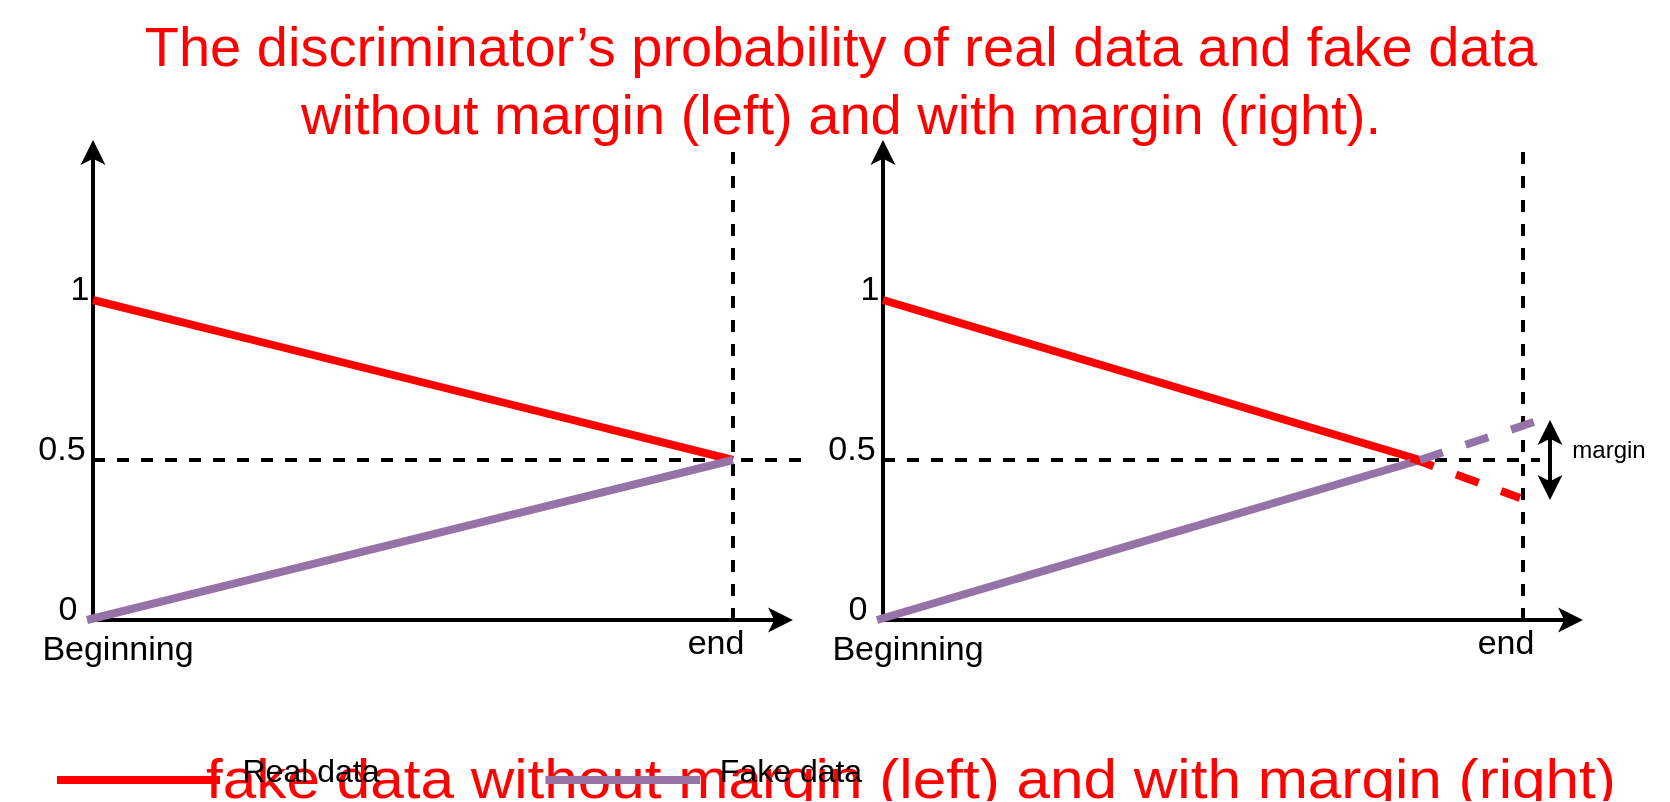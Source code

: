 <mxfile version="22.1.3" type="github">
  <diagram name="Page-1" id="xanJDPaVtpuf2QOxGpdZ">
    <mxGraphModel dx="2261" dy="1996" grid="1" gridSize="10" guides="1" tooltips="1" connect="1" arrows="1" fold="1" page="1" pageScale="1" pageWidth="827" pageHeight="1169" math="0" shadow="0">
      <root>
        <mxCell id="0" />
        <mxCell id="1" parent="0" />
        <mxCell id="lr0zPC8sNIRFxPN0SUq7-1" value="" style="endArrow=classic;html=1;rounded=0;strokeWidth=2;" edge="1" parent="1">
          <mxGeometry width="50" height="50" relative="1" as="geometry">
            <mxPoint x="35.5" y="-760" as="sourcePoint" />
            <mxPoint x="35.5" y="-1000" as="targetPoint" />
          </mxGeometry>
        </mxCell>
        <mxCell id="lr0zPC8sNIRFxPN0SUq7-2" value="" style="endArrow=classic;html=1;rounded=0;strokeWidth=2;" edge="1" parent="1">
          <mxGeometry width="50" height="50" relative="1" as="geometry">
            <mxPoint x="35.5" y="-760" as="sourcePoint" />
            <mxPoint x="385.5" y="-760" as="targetPoint" />
          </mxGeometry>
        </mxCell>
        <mxCell id="lr0zPC8sNIRFxPN0SUq7-3" value="" style="endArrow=none;dashed=1;html=1;rounded=0;strokeWidth=2;" edge="1" parent="1">
          <mxGeometry width="50" height="50" relative="1" as="geometry">
            <mxPoint x="35.5" y="-840" as="sourcePoint" />
            <mxPoint x="395.5" y="-840" as="targetPoint" />
          </mxGeometry>
        </mxCell>
        <mxCell id="lr0zPC8sNIRFxPN0SUq7-4" value="" style="endArrow=none;dashed=1;html=1;rounded=0;strokeWidth=2;" edge="1" parent="1">
          <mxGeometry width="50" height="50" relative="1" as="geometry">
            <mxPoint x="355.5" y="-760" as="sourcePoint" />
            <mxPoint x="355.5" y="-1000" as="targetPoint" />
          </mxGeometry>
        </mxCell>
        <mxCell id="lr0zPC8sNIRFxPN0SUq7-5" value="" style="endArrow=none;html=1;rounded=0;fillColor=#f8cecc;strokeColor=#FF0000;strokeWidth=4;" edge="1" parent="1">
          <mxGeometry width="50" height="50" relative="1" as="geometry">
            <mxPoint x="35.5" y="-920" as="sourcePoint" />
            <mxPoint x="355.5" y="-840" as="targetPoint" />
          </mxGeometry>
        </mxCell>
        <mxCell id="lr0zPC8sNIRFxPN0SUq7-6" value="&lt;font style=&quot;font-size: 17px;&quot;&gt;1&lt;/font&gt;" style="text;html=1;strokeColor=none;fillColor=none;align=center;verticalAlign=middle;whiteSpace=wrap;rounded=0;strokeWidth=5;" vertex="1" parent="1">
          <mxGeometry x="-1.5" y="-940" width="60" height="30" as="geometry" />
        </mxCell>
        <mxCell id="lr0zPC8sNIRFxPN0SUq7-7" value="&lt;font style=&quot;font-size: 17px;&quot;&gt;0.5&lt;/font&gt;" style="text;html=1;strokeColor=none;fillColor=none;align=center;verticalAlign=middle;whiteSpace=wrap;rounded=0;strokeWidth=5;" vertex="1" parent="1">
          <mxGeometry x="-10.5" y="-860" width="60" height="30" as="geometry" />
        </mxCell>
        <mxCell id="lr0zPC8sNIRFxPN0SUq7-8" value="&lt;font style=&quot;font-size: 17px;&quot;&gt;0&lt;/font&gt;" style="text;html=1;strokeColor=none;fillColor=none;align=center;verticalAlign=middle;whiteSpace=wrap;rounded=0;strokeWidth=5;" vertex="1" parent="1">
          <mxGeometry x="-7.5" y="-780" width="60" height="30" as="geometry" />
        </mxCell>
        <mxCell id="lr0zPC8sNIRFxPN0SUq7-9" value="&lt;font style=&quot;font-size: 17px;&quot;&gt;Beginning&lt;/font&gt;" style="text;html=1;strokeColor=none;fillColor=none;align=center;verticalAlign=middle;whiteSpace=wrap;rounded=0;strokeWidth=5;" vertex="1" parent="1">
          <mxGeometry x="17.5" y="-760" width="60" height="30" as="geometry" />
        </mxCell>
        <mxCell id="lr0zPC8sNIRFxPN0SUq7-10" value="&lt;font style=&quot;font-size: 17px;&quot;&gt;end&lt;/font&gt;" style="text;html=1;strokeColor=none;fillColor=none;align=center;verticalAlign=middle;whiteSpace=wrap;rounded=0;strokeWidth=5;" vertex="1" parent="1">
          <mxGeometry x="317" y="-763" width="60" height="30" as="geometry" />
        </mxCell>
        <mxCell id="lr0zPC8sNIRFxPN0SUq7-11" value="" style="endArrow=none;html=1;rounded=0;exitX=0.25;exitY=0;exitDx=0;exitDy=0;fillColor=#e1d5e7;strokeColor=#9673a6;strokeWidth=4;" edge="1" parent="1" source="lr0zPC8sNIRFxPN0SUq7-9">
          <mxGeometry width="50" height="50" relative="1" as="geometry">
            <mxPoint x="45.5" y="-910" as="sourcePoint" />
            <mxPoint x="355.5" y="-840" as="targetPoint" />
          </mxGeometry>
        </mxCell>
        <mxCell id="lr0zPC8sNIRFxPN0SUq7-12" value="" style="endArrow=classic;html=1;rounded=0;strokeWidth=2;" edge="1" parent="1">
          <mxGeometry width="50" height="50" relative="1" as="geometry">
            <mxPoint x="430.5" y="-760" as="sourcePoint" />
            <mxPoint x="430.5" y="-1000" as="targetPoint" />
          </mxGeometry>
        </mxCell>
        <mxCell id="lr0zPC8sNIRFxPN0SUq7-13" value="" style="endArrow=classic;html=1;rounded=0;strokeWidth=2;" edge="1" parent="1">
          <mxGeometry width="50" height="50" relative="1" as="geometry">
            <mxPoint x="430.5" y="-760" as="sourcePoint" />
            <mxPoint x="780.5" y="-760" as="targetPoint" />
          </mxGeometry>
        </mxCell>
        <mxCell id="lr0zPC8sNIRFxPN0SUq7-14" value="" style="endArrow=none;dashed=1;html=1;rounded=0;strokeWidth=2;" edge="1" parent="1">
          <mxGeometry width="50" height="50" relative="1" as="geometry">
            <mxPoint x="430.5" y="-840" as="sourcePoint" />
            <mxPoint x="759" y="-840" as="targetPoint" />
          </mxGeometry>
        </mxCell>
        <mxCell id="lr0zPC8sNIRFxPN0SUq7-15" value="" style="endArrow=none;dashed=1;html=1;rounded=0;strokeWidth=2;" edge="1" parent="1">
          <mxGeometry width="50" height="50" relative="1" as="geometry">
            <mxPoint x="750.5" y="-760" as="sourcePoint" />
            <mxPoint x="750.5" y="-1000" as="targetPoint" />
          </mxGeometry>
        </mxCell>
        <mxCell id="lr0zPC8sNIRFxPN0SUq7-16" value="" style="endArrow=none;html=1;rounded=0;fillColor=#f8cecc;strokeColor=#FF0000;strokeWidth=4;" edge="1" parent="1">
          <mxGeometry width="50" height="50" relative="1" as="geometry">
            <mxPoint x="430.5" y="-920" as="sourcePoint" />
            <mxPoint x="699" y="-840" as="targetPoint" />
          </mxGeometry>
        </mxCell>
        <mxCell id="lr0zPC8sNIRFxPN0SUq7-17" value="&lt;font style=&quot;font-size: 17px;&quot;&gt;1&lt;/font&gt;" style="text;html=1;strokeColor=none;fillColor=none;align=center;verticalAlign=middle;whiteSpace=wrap;rounded=0;strokeWidth=5;" vertex="1" parent="1">
          <mxGeometry x="393.5" y="-940" width="60" height="30" as="geometry" />
        </mxCell>
        <mxCell id="lr0zPC8sNIRFxPN0SUq7-18" value="&lt;font style=&quot;font-size: 17px;&quot;&gt;0.5&lt;/font&gt;" style="text;html=1;strokeColor=none;fillColor=none;align=center;verticalAlign=middle;whiteSpace=wrap;rounded=0;strokeWidth=5;" vertex="1" parent="1">
          <mxGeometry x="384.5" y="-860" width="60" height="30" as="geometry" />
        </mxCell>
        <mxCell id="lr0zPC8sNIRFxPN0SUq7-19" value="&lt;font style=&quot;font-size: 17px;&quot;&gt;0&lt;/font&gt;" style="text;html=1;strokeColor=none;fillColor=none;align=center;verticalAlign=middle;whiteSpace=wrap;rounded=0;strokeWidth=5;" vertex="1" parent="1">
          <mxGeometry x="387.5" y="-780" width="60" height="30" as="geometry" />
        </mxCell>
        <mxCell id="lr0zPC8sNIRFxPN0SUq7-20" value="&lt;font style=&quot;font-size: 17px;&quot;&gt;Beginning&lt;/font&gt;" style="text;html=1;strokeColor=none;fillColor=none;align=center;verticalAlign=middle;whiteSpace=wrap;rounded=0;strokeWidth=5;" vertex="1" parent="1">
          <mxGeometry x="412.5" y="-760" width="60" height="30" as="geometry" />
        </mxCell>
        <mxCell id="lr0zPC8sNIRFxPN0SUq7-21" value="&lt;font style=&quot;font-size: 17px;&quot;&gt;end&lt;/font&gt;" style="text;html=1;strokeColor=none;fillColor=none;align=center;verticalAlign=middle;whiteSpace=wrap;rounded=0;strokeWidth=5;" vertex="1" parent="1">
          <mxGeometry x="712" y="-763" width="60" height="30" as="geometry" />
        </mxCell>
        <mxCell id="lr0zPC8sNIRFxPN0SUq7-22" value="" style="endArrow=none;html=1;rounded=0;exitX=0.25;exitY=0;exitDx=0;exitDy=0;fillColor=#e1d5e7;strokeColor=#9673a6;strokeWidth=4;" edge="1" parent="1" source="lr0zPC8sNIRFxPN0SUq7-20">
          <mxGeometry width="50" height="50" relative="1" as="geometry">
            <mxPoint x="440.5" y="-910" as="sourcePoint" />
            <mxPoint x="699" y="-840" as="targetPoint" />
          </mxGeometry>
        </mxCell>
        <mxCell id="lr0zPC8sNIRFxPN0SUq7-23" value="" style="endArrow=none;html=1;rounded=0;fillColor=#f8cecc;strokeColor=#FF0000;strokeWidth=4;dashed=1;" edge="1" parent="1">
          <mxGeometry width="50" height="50" relative="1" as="geometry">
            <mxPoint x="694.5" y="-841" as="sourcePoint" />
            <mxPoint x="749" y="-821" as="targetPoint" />
          </mxGeometry>
        </mxCell>
        <mxCell id="lr0zPC8sNIRFxPN0SUq7-24" value="" style="endArrow=none;html=1;rounded=0;exitX=0.25;exitY=0;exitDx=0;exitDy=0;fillColor=#e1d5e7;strokeColor=#9673a6;strokeWidth=4;dashed=1;" edge="1" parent="1">
          <mxGeometry width="50" height="50" relative="1" as="geometry">
            <mxPoint x="699" y="-840" as="sourcePoint" />
            <mxPoint x="759" y="-860" as="targetPoint" />
          </mxGeometry>
        </mxCell>
        <mxCell id="lr0zPC8sNIRFxPN0SUq7-25" value="margin" style="text;html=1;align=center;verticalAlign=middle;resizable=0;points=[];autosize=1;strokeColor=none;fillColor=none;" vertex="1" parent="1">
          <mxGeometry x="763" y="-860" width="60" height="30" as="geometry" />
        </mxCell>
        <mxCell id="lr0zPC8sNIRFxPN0SUq7-26" value="" style="endArrow=classic;startArrow=classic;html=1;rounded=0;strokeWidth=2;" edge="1" parent="1">
          <mxGeometry width="50" height="50" relative="1" as="geometry">
            <mxPoint x="764" y="-820" as="sourcePoint" />
            <mxPoint x="764" y="-860" as="targetPoint" />
          </mxGeometry>
        </mxCell>
        <mxCell id="lr0zPC8sNIRFxPN0SUq7-27" value="&lt;font style=&quot;font-size: 28px;&quot; color=&quot;#ff0000&quot;&gt;The discriminator’s probability of real data and&amp;nbsp;fake data &lt;br&gt;without margin (left) and with margin (right).&lt;br style=&quot;text-align: start; box-sizing: border-box; cursor: text; position: absolute; transform-origin: 0px 0px; font-family: Lato, sans-serif;&quot; role=&quot;presentation&quot;&gt;&lt;/font&gt;&lt;span style=&quot;text-align: start; box-sizing: border-box; cursor: text; position: absolute; transform-origin: 0px 0px; left: 103.113px; top: 373.397px; font-family: sans-serif; transform: scaleX(1.076); font-size: 28px;&quot; dir=&quot;ltr&quot; role=&quot;presentation&quot;&gt;&lt;font style=&quot;font-size: 28px;&quot; color=&quot;#ff0000&quot;&gt;fake data without margin (left) and with margin (right)&lt;/font&gt;&lt;/span&gt;" style="text;html=1;align=center;verticalAlign=middle;resizable=0;points=[];autosize=1;strokeColor=none;fillColor=none;" vertex="1" parent="1">
          <mxGeometry x="49" y="-1070" width="720" height="80" as="geometry" />
        </mxCell>
        <mxCell id="lr0zPC8sNIRFxPN0SUq7-28" value="" style="endArrow=none;html=1;rounded=0;exitX=0.25;exitY=0;exitDx=0;exitDy=0;fillColor=#e1d5e7;strokeColor=#9673a6;strokeWidth=4;" edge="1" parent="1">
          <mxGeometry width="50" height="50" relative="1" as="geometry">
            <mxPoint x="261.75" y="-680" as="sourcePoint" />
            <mxPoint x="339" y="-680" as="targetPoint" />
          </mxGeometry>
        </mxCell>
        <mxCell id="lr0zPC8sNIRFxPN0SUq7-29" value="" style="endArrow=none;html=1;rounded=0;fillColor=#f8cecc;strokeColor=#FF0000;strokeWidth=4;" edge="1" parent="1">
          <mxGeometry width="50" height="50" relative="1" as="geometry">
            <mxPoint x="17.5" y="-680" as="sourcePoint" />
            <mxPoint x="99" y="-680" as="targetPoint" />
          </mxGeometry>
        </mxCell>
        <mxCell id="lr0zPC8sNIRFxPN0SUq7-30" value="&lt;font style=&quot;font-size: 16px;&quot;&gt;Real data&lt;/font&gt;" style="text;html=1;align=center;verticalAlign=middle;resizable=0;points=[];autosize=1;strokeColor=none;fillColor=none;" vertex="1" parent="1">
          <mxGeometry x="99" y="-700" width="90" height="30" as="geometry" />
        </mxCell>
        <mxCell id="lr0zPC8sNIRFxPN0SUq7-31" value="&lt;font style=&quot;font-size: 16px;&quot;&gt;Fake data&lt;/font&gt;" style="text;html=1;align=center;verticalAlign=middle;resizable=0;points=[];autosize=1;strokeColor=none;fillColor=none;" vertex="1" parent="1">
          <mxGeometry x="338.5" y="-700" width="90" height="30" as="geometry" />
        </mxCell>
      </root>
    </mxGraphModel>
  </diagram>
</mxfile>
